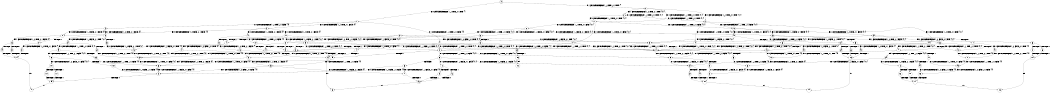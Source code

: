 digraph BCG {
size = "7, 10.5";
center = TRUE;
node [shape = circle];
0 [peripheries = 2];
0 -> 1 [label = "EX !0 !ATOMIC_EXCH_BRANCH (1, +1, TRUE, +0, 1, TRUE) !{}"];
0 -> 2 [label = "EX !1 !ATOMIC_EXCH_BRANCH (1, +0, TRUE, +0, 1, TRUE) !{}"];
1 -> 3 [label = "EX !0 !ATOMIC_EXCH_BRANCH (1, +1, TRUE, +0, 1, FALSE) !{0}"];
1 -> 4 [label = "EX !1 !ATOMIC_EXCH_BRANCH (1, +0, TRUE, +0, 1, FALSE) !{0}"];
1 -> 5 [label = "EX !0 !ATOMIC_EXCH_BRANCH (1, +1, TRUE, +0, 1, FALSE) !{0}"];
2 -> 6 [label = "EX !1 !ATOMIC_EXCH_BRANCH (1, +0, TRUE, +0, 1, TRUE) !{0, 1}"];
2 -> 7 [label = "EX !0 !ATOMIC_EXCH_BRANCH (1, +1, TRUE, +0, 1, TRUE) !{0, 1}"];
2 -> 8 [label = "EX !0 !ATOMIC_EXCH_BRANCH (1, +1, TRUE, +0, 1, TRUE) !{0, 1}"];
3 -> 9 [label = "EX !0 !ATOMIC_EXCH_BRANCH (1, +0, FALSE, +0, 1, FALSE) !{0}"];
3 -> 10 [label = "EX !1 !ATOMIC_EXCH_BRANCH (1, +0, TRUE, +0, 1, FALSE) !{0}"];
3 -> 11 [label = "EX !0 !ATOMIC_EXCH_BRANCH (1, +0, FALSE, +0, 1, FALSE) !{0}"];
4 -> 12 [label = "EX !0 !ATOMIC_EXCH_BRANCH (1, +1, TRUE, +0, 1, TRUE) !{0, 1}"];
4 -> 13 [label = "TERMINATE !1"];
4 -> 14 [label = "EX !0 !ATOMIC_EXCH_BRANCH (1, +1, TRUE, +0, 1, TRUE) !{0, 1}"];
5 -> 15 [label = "EX !1 !ATOMIC_EXCH_BRANCH (1, +0, TRUE, +0, 1, FALSE) !{0}"];
5 -> 11 [label = "EX !0 !ATOMIC_EXCH_BRANCH (1, +0, FALSE, +0, 1, FALSE) !{0}"];
6 -> 6 [label = "EX !1 !ATOMIC_EXCH_BRANCH (1, +0, TRUE, +0, 1, TRUE) !{0, 1}"];
6 -> 7 [label = "EX !0 !ATOMIC_EXCH_BRANCH (1, +1, TRUE, +0, 1, TRUE) !{0, 1}"];
6 -> 8 [label = "EX !0 !ATOMIC_EXCH_BRANCH (1, +1, TRUE, +0, 1, TRUE) !{0, 1}"];
7 -> 16 [label = "EX !0 !ATOMIC_EXCH_BRANCH (1, +1, TRUE, +0, 1, FALSE) !{0, 1}"];
7 -> 17 [label = "EX !1 !ATOMIC_EXCH_BRANCH (1, +0, TRUE, +0, 1, FALSE) !{0, 1}"];
7 -> 18 [label = "EX !0 !ATOMIC_EXCH_BRANCH (1, +1, TRUE, +0, 1, FALSE) !{0, 1}"];
8 -> 19 [label = "EX !1 !ATOMIC_EXCH_BRANCH (1, +0, TRUE, +0, 1, FALSE) !{0, 1}"];
8 -> 18 [label = "EX !0 !ATOMIC_EXCH_BRANCH (1, +1, TRUE, +0, 1, FALSE) !{0, 1}"];
8 -> 20 [label = "EX !1 !ATOMIC_EXCH_BRANCH (1, +0, TRUE, +0, 1, FALSE) !{0, 1}"];
9 -> 21 [label = "EX !1 !ATOMIC_EXCH_BRANCH (1, +0, TRUE, +0, 1, FALSE) !{0}"];
9 -> 22 [label = "TERMINATE !0"];
10 -> 23 [label = "EX !0 !ATOMIC_EXCH_BRANCH (1, +0, FALSE, +0, 1, TRUE) !{0, 1}"];
10 -> 24 [label = "TERMINATE !1"];
10 -> 25 [label = "EX !0 !ATOMIC_EXCH_BRANCH (1, +0, FALSE, +0, 1, TRUE) !{0, 1}"];
11 -> 26 [label = "EX !1 !ATOMIC_EXCH_BRANCH (1, +0, TRUE, +0, 1, FALSE) !{0}"];
11 -> 27 [label = "TERMINATE !0"];
12 -> 28 [label = "EX !0 !ATOMIC_EXCH_BRANCH (1, +1, TRUE, +0, 1, FALSE) !{0, 1}"];
12 -> 29 [label = "TERMINATE !1"];
12 -> 30 [label = "EX !0 !ATOMIC_EXCH_BRANCH (1, +1, TRUE, +0, 1, FALSE) !{0, 1}"];
13 -> 31 [label = "EX !0 !ATOMIC_EXCH_BRANCH (1, +1, TRUE, +0, 1, TRUE) !{0}"];
13 -> 32 [label = "EX !0 !ATOMIC_EXCH_BRANCH (1, +1, TRUE, +0, 1, TRUE) !{0}"];
14 -> 30 [label = "EX !0 !ATOMIC_EXCH_BRANCH (1, +1, TRUE, +0, 1, FALSE) !{0, 1}"];
14 -> 33 [label = "TERMINATE !1"];
15 -> 34 [label = "EX !0 !ATOMIC_EXCH_BRANCH (1, +0, FALSE, +0, 1, TRUE) !{0, 1}"];
15 -> 35 [label = "TERMINATE !1"];
16 -> 36 [label = "EX !0 !ATOMIC_EXCH_BRANCH (1, +0, FALSE, +0, 1, FALSE) !{0, 1}"];
16 -> 37 [label = "EX !1 !ATOMIC_EXCH_BRANCH (1, +0, TRUE, +0, 1, FALSE) !{0, 1}"];
16 -> 38 [label = "EX !0 !ATOMIC_EXCH_BRANCH (1, +0, FALSE, +0, 1, FALSE) !{0, 1}"];
17 -> 12 [label = "EX !0 !ATOMIC_EXCH_BRANCH (1, +1, TRUE, +0, 1, TRUE) !{0, 1}"];
17 -> 13 [label = "TERMINATE !1"];
17 -> 14 [label = "EX !0 !ATOMIC_EXCH_BRANCH (1, +1, TRUE, +0, 1, TRUE) !{0, 1}"];
18 -> 39 [label = "EX !1 !ATOMIC_EXCH_BRANCH (1, +0, TRUE, +0, 1, FALSE) !{0, 1}"];
18 -> 38 [label = "EX !0 !ATOMIC_EXCH_BRANCH (1, +0, FALSE, +0, 1, FALSE) !{0, 1}"];
18 -> 40 [label = "EX !1 !ATOMIC_EXCH_BRANCH (1, +0, TRUE, +0, 1, FALSE) !{0, 1}"];
19 -> 41 [label = "EX !0 !ATOMIC_EXCH_BRANCH (1, +1, TRUE, +0, 1, TRUE) !{0, 1}"];
19 -> 42 [label = "TERMINATE !1"];
19 -> 14 [label = "EX !0 !ATOMIC_EXCH_BRANCH (1, +1, TRUE, +0, 1, TRUE) !{0, 1}"];
20 -> 14 [label = "EX !0 !ATOMIC_EXCH_BRANCH (1, +1, TRUE, +0, 1, TRUE) !{0, 1}"];
20 -> 43 [label = "TERMINATE !1"];
21 -> 44 [label = "TERMINATE !0"];
21 -> 45 [label = "TERMINATE !1"];
22 -> 46 [label = "EX !1 !ATOMIC_EXCH_BRANCH (1, +0, TRUE, +0, 1, FALSE) !{}"];
23 -> 12 [label = "EX !0 !ATOMIC_EXCH_BRANCH (1, +1, TRUE, +0, 1, TRUE) !{0, 1}"];
23 -> 13 [label = "TERMINATE !1"];
23 -> 14 [label = "EX !0 !ATOMIC_EXCH_BRANCH (1, +1, TRUE, +0, 1, TRUE) !{0, 1}"];
24 -> 47 [label = "EX !0 !ATOMIC_EXCH_BRANCH (1, +0, FALSE, +0, 1, TRUE) !{0}"];
24 -> 48 [label = "EX !0 !ATOMIC_EXCH_BRANCH (1, +0, FALSE, +0, 1, TRUE) !{0}"];
25 -> 14 [label = "EX !0 !ATOMIC_EXCH_BRANCH (1, +1, TRUE, +0, 1, TRUE) !{0, 1}"];
25 -> 43 [label = "TERMINATE !1"];
26 -> 49 [label = "TERMINATE !0"];
26 -> 50 [label = "TERMINATE !1"];
27 -> 51 [label = "EX !1 !ATOMIC_EXCH_BRANCH (1, +0, TRUE, +0, 1, FALSE) !{}"];
28 -> 52 [label = "EX !0 !ATOMIC_EXCH_BRANCH (1, +0, FALSE, +0, 1, FALSE) !{0, 1}"];
28 -> 53 [label = "TERMINATE !1"];
28 -> 54 [label = "EX !0 !ATOMIC_EXCH_BRANCH (1, +0, FALSE, +0, 1, FALSE) !{0, 1}"];
29 -> 55 [label = "EX !0 !ATOMIC_EXCH_BRANCH (1, +1, TRUE, +0, 1, FALSE) !{0}"];
29 -> 56 [label = "EX !0 !ATOMIC_EXCH_BRANCH (1, +1, TRUE, +0, 1, FALSE) !{0}"];
30 -> 54 [label = "EX !0 !ATOMIC_EXCH_BRANCH (1, +0, FALSE, +0, 1, FALSE) !{0, 1}"];
30 -> 57 [label = "TERMINATE !1"];
31 -> 55 [label = "EX !0 !ATOMIC_EXCH_BRANCH (1, +1, TRUE, +0, 1, FALSE) !{0}"];
31 -> 56 [label = "EX !0 !ATOMIC_EXCH_BRANCH (1, +1, TRUE, +0, 1, FALSE) !{0}"];
32 -> 56 [label = "EX !0 !ATOMIC_EXCH_BRANCH (1, +1, TRUE, +0, 1, FALSE) !{0}"];
33 -> 58 [label = "EX !0 !ATOMIC_EXCH_BRANCH (1, +1, TRUE, +0, 1, FALSE) !{0}"];
34 -> 59 [label = "EX !0 !ATOMIC_EXCH_BRANCH (1, +1, TRUE, +0, 1, TRUE) !{0, 1}"];
34 -> 60 [label = "TERMINATE !1"];
35 -> 48 [label = "EX !0 !ATOMIC_EXCH_BRANCH (1, +0, FALSE, +0, 1, TRUE) !{0}"];
36 -> 61 [label = "EX !1 !ATOMIC_EXCH_BRANCH (1, +0, TRUE, +0, 1, FALSE) !{0, 1}"];
36 -> 62 [label = "TERMINATE !0"];
37 -> 23 [label = "EX !0 !ATOMIC_EXCH_BRANCH (1, +0, FALSE, +0, 1, TRUE) !{0, 1}"];
37 -> 24 [label = "TERMINATE !1"];
37 -> 25 [label = "EX !0 !ATOMIC_EXCH_BRANCH (1, +0, FALSE, +0, 1, TRUE) !{0, 1}"];
38 -> 63 [label = "EX !1 !ATOMIC_EXCH_BRANCH (1, +0, TRUE, +0, 1, FALSE) !{0, 1}"];
38 -> 64 [label = "EX !1 !ATOMIC_EXCH_BRANCH (1, +0, TRUE, +0, 1, FALSE) !{0, 1}"];
38 -> 65 [label = "TERMINATE !0"];
39 -> 66 [label = "EX !0 !ATOMIC_EXCH_BRANCH (1, +0, FALSE, +0, 1, TRUE) !{0, 1}"];
39 -> 67 [label = "TERMINATE !1"];
39 -> 25 [label = "EX !0 !ATOMIC_EXCH_BRANCH (1, +0, FALSE, +0, 1, TRUE) !{0, 1}"];
40 -> 25 [label = "EX !0 !ATOMIC_EXCH_BRANCH (1, +0, FALSE, +0, 1, TRUE) !{0, 1}"];
40 -> 68 [label = "TERMINATE !1"];
41 -> 69 [label = "EX !0 !ATOMIC_EXCH_BRANCH (1, +1, TRUE, +0, 1, FALSE) !{0, 1}"];
41 -> 70 [label = "TERMINATE !1"];
41 -> 30 [label = "EX !0 !ATOMIC_EXCH_BRANCH (1, +1, TRUE, +0, 1, FALSE) !{0, 1}"];
42 -> 71 [label = "EX !0 !ATOMIC_EXCH_BRANCH (1, +1, TRUE, +0, 1, TRUE) !{0}"];
43 -> 72 [label = "EX !0 !ATOMIC_EXCH_BRANCH (1, +1, TRUE, +0, 1, TRUE) !{0}"];
44 -> 73 [label = "TERMINATE !1"];
45 -> 73 [label = "TERMINATE !0"];
46 -> 73 [label = "TERMINATE !1"];
47 -> 31 [label = "EX !0 !ATOMIC_EXCH_BRANCH (1, +1, TRUE, +0, 1, TRUE) !{0}"];
47 -> 32 [label = "EX !0 !ATOMIC_EXCH_BRANCH (1, +1, TRUE, +0, 1, TRUE) !{0}"];
48 -> 32 [label = "EX !0 !ATOMIC_EXCH_BRANCH (1, +1, TRUE, +0, 1, TRUE) !{0}"];
49 -> 74 [label = "TERMINATE !1"];
50 -> 74 [label = "TERMINATE !0"];
51 -> 74 [label = "TERMINATE !1"];
52 -> 75 [label = "TERMINATE !0"];
52 -> 76 [label = "TERMINATE !1"];
53 -> 77 [label = "EX !0 !ATOMIC_EXCH_BRANCH (1, +0, FALSE, +0, 1, FALSE) !{0}"];
53 -> 78 [label = "EX !0 !ATOMIC_EXCH_BRANCH (1, +0, FALSE, +0, 1, FALSE) !{0}"];
54 -> 79 [label = "TERMINATE !0"];
54 -> 80 [label = "TERMINATE !1"];
55 -> 77 [label = "EX !0 !ATOMIC_EXCH_BRANCH (1, +0, FALSE, +0, 1, FALSE) !{0}"];
55 -> 78 [label = "EX !0 !ATOMIC_EXCH_BRANCH (1, +0, FALSE, +0, 1, FALSE) !{0}"];
56 -> 78 [label = "EX !0 !ATOMIC_EXCH_BRANCH (1, +0, FALSE, +0, 1, FALSE) !{0}"];
57 -> 81 [label = "EX !0 !ATOMIC_EXCH_BRANCH (1, +0, FALSE, +0, 1, FALSE) !{0}"];
58 -> 81 [label = "EX !0 !ATOMIC_EXCH_BRANCH (1, +0, FALSE, +0, 1, FALSE) !{0}"];
59 -> 82 [label = "EX !0 !ATOMIC_EXCH_BRANCH (1, +1, TRUE, +0, 1, FALSE) !{0, 1}"];
59 -> 83 [label = "TERMINATE !1"];
60 -> 32 [label = "EX !0 !ATOMIC_EXCH_BRANCH (1, +1, TRUE, +0, 1, TRUE) !{0}"];
61 -> 44 [label = "TERMINATE !0"];
61 -> 45 [label = "TERMINATE !1"];
62 -> 84 [label = "EX !1 !ATOMIC_EXCH_BRANCH (1, +0, TRUE, +0, 1, FALSE) !{1}"];
62 -> 85 [label = "EX !1 !ATOMIC_EXCH_BRANCH (1, +0, TRUE, +0, 1, FALSE) !{1}"];
63 -> 86 [label = "TERMINATE !0"];
63 -> 87 [label = "TERMINATE !1"];
64 -> 88 [label = "TERMINATE !0"];
64 -> 89 [label = "TERMINATE !1"];
65 -> 90 [label = "EX !1 !ATOMIC_EXCH_BRANCH (1, +0, TRUE, +0, 1, FALSE) !{1}"];
66 -> 41 [label = "EX !0 !ATOMIC_EXCH_BRANCH (1, +1, TRUE, +0, 1, TRUE) !{0, 1}"];
66 -> 42 [label = "TERMINATE !1"];
66 -> 14 [label = "EX !0 !ATOMIC_EXCH_BRANCH (1, +1, TRUE, +0, 1, TRUE) !{0, 1}"];
67 -> 91 [label = "EX !0 !ATOMIC_EXCH_BRANCH (1, +0, FALSE, +0, 1, TRUE) !{0}"];
68 -> 92 [label = "EX !0 !ATOMIC_EXCH_BRANCH (1, +0, FALSE, +0, 1, TRUE) !{0}"];
69 -> 93 [label = "EX !0 !ATOMIC_EXCH_BRANCH (1, +0, FALSE, +0, 1, FALSE) !{0, 1}"];
69 -> 94 [label = "TERMINATE !1"];
69 -> 54 [label = "EX !0 !ATOMIC_EXCH_BRANCH (1, +0, FALSE, +0, 1, FALSE) !{0, 1}"];
70 -> 95 [label = "EX !0 !ATOMIC_EXCH_BRANCH (1, +1, TRUE, +0, 1, FALSE) !{0}"];
71 -> 95 [label = "EX !0 !ATOMIC_EXCH_BRANCH (1, +1, TRUE, +0, 1, FALSE) !{0}"];
72 -> 58 [label = "EX !0 !ATOMIC_EXCH_BRANCH (1, +1, TRUE, +0, 1, FALSE) !{0}"];
73 -> 96 [label = "exit"];
74 -> 97 [label = "exit"];
75 -> 98 [label = "TERMINATE !1"];
76 -> 98 [label = "TERMINATE !0"];
77 -> 98 [label = "TERMINATE !0"];
78 -> 99 [label = "TERMINATE !0"];
79 -> 100 [label = "TERMINATE !1"];
80 -> 100 [label = "TERMINATE !0"];
81 -> 100 [label = "TERMINATE !0"];
82 -> 101 [label = "EX !0 !ATOMIC_EXCH_BRANCH (1, +0, FALSE, +0, 1, FALSE) !{0, 1}"];
82 -> 102 [label = "TERMINATE !1"];
83 -> 56 [label = "EX !0 !ATOMIC_EXCH_BRANCH (1, +1, TRUE, +0, 1, FALSE) !{0}"];
84 -> 73 [label = "TERMINATE !1"];
85 -> 103 [label = "TERMINATE !1"];
86 -> 104 [label = "TERMINATE !1"];
87 -> 104 [label = "TERMINATE !0"];
88 -> 105 [label = "TERMINATE !1"];
89 -> 105 [label = "TERMINATE !0"];
90 -> 105 [label = "TERMINATE !1"];
91 -> 71 [label = "EX !0 !ATOMIC_EXCH_BRANCH (1, +1, TRUE, +0, 1, TRUE) !{0}"];
92 -> 72 [label = "EX !0 !ATOMIC_EXCH_BRANCH (1, +1, TRUE, +0, 1, TRUE) !{0}"];
93 -> 106 [label = "TERMINATE !0"];
93 -> 107 [label = "TERMINATE !1"];
94 -> 108 [label = "EX !0 !ATOMIC_EXCH_BRANCH (1, +0, FALSE, +0, 1, FALSE) !{0}"];
95 -> 108 [label = "EX !0 !ATOMIC_EXCH_BRANCH (1, +0, FALSE, +0, 1, FALSE) !{0}"];
98 -> 96 [label = "exit"];
99 -> 97 [label = "exit"];
100 -> 109 [label = "exit"];
101 -> 110 [label = "TERMINATE !0"];
101 -> 111 [label = "TERMINATE !1"];
102 -> 78 [label = "EX !0 !ATOMIC_EXCH_BRANCH (1, +0, FALSE, +0, 1, FALSE) !{0}"];
103 -> 112 [label = "exit"];
104 -> 113 [label = "exit"];
105 -> 109 [label = "exit"];
106 -> 114 [label = "TERMINATE !1"];
107 -> 114 [label = "TERMINATE !0"];
108 -> 114 [label = "TERMINATE !0"];
110 -> 99 [label = "TERMINATE !1"];
111 -> 99 [label = "TERMINATE !0"];
114 -> 113 [label = "exit"];
}
